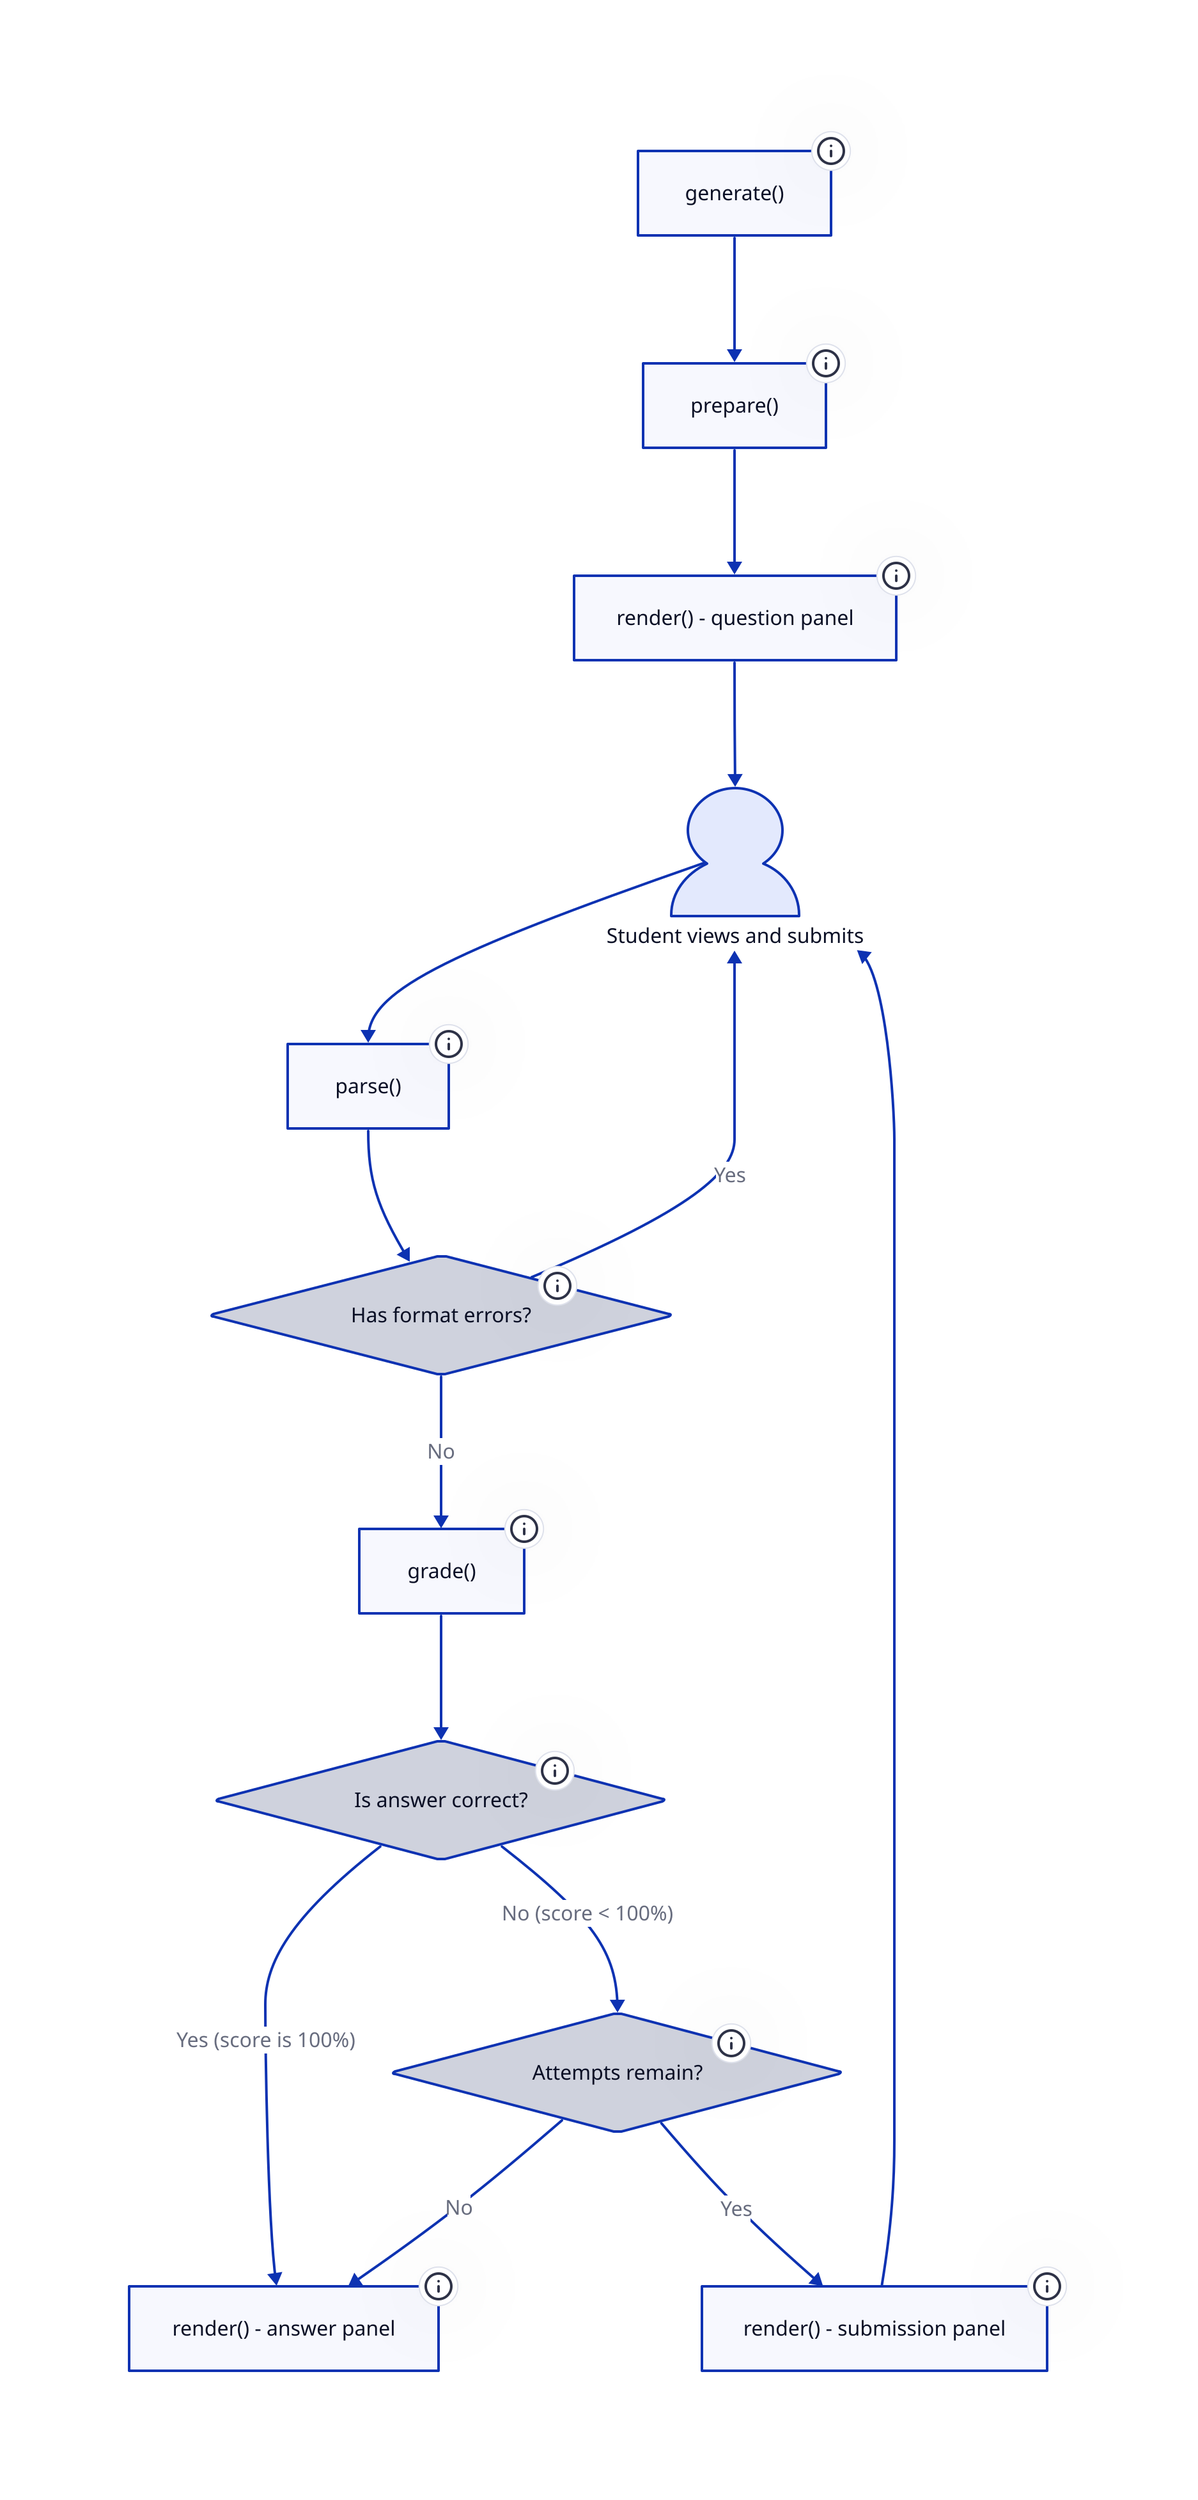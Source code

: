 
# Shapes
generate: "generate()" {
  tooltip: "Generate random parameters and correct answers"
}
prepare: "prepare()" {
  tooltip: "Post-process element data after generate()"
}
render_question: "render() - question panel" {
  tooltip: "Render question.html for initial view"
}
student_interaction: "Student views and submits" {
  shape: person
  width: 100
  height: 100
}
parse: "parse()" {
  tooltip: "Parse submitted answers, check format"
}
check_format: "Has format errors?" {
  shape: diamond
  tooltip: "Check data['format_errors']"
}

grade: "grade()" {
  tooltip: "Grade the submission, set score and feedback"
}
check_correct: "Is answer correct?" {
  shape: diamond
  tooltip: "Check data['score']"
}
render_submission: "render() - submission panel" {
  tooltip: "Render question.html showing submission and feedback"
}
render_answer: "render() - answer panel" {
  tooltip: "Render question.html showing correct answer (if enabled)"
}
check_attempts: "Attempts remain?" {
  shape: diamond
  tooltip: "Check if the student has more attempts available"
}

# Flow
generate -> prepare
prepare -> render_question
render_question -> student_interaction
student_interaction -> parse
parse -> check_format

# If format errors, show question panel again with errors
check_format -> student_interaction: Yes

# If no format errors, proceed to grading
check_format -> grade: No

grade -> check_correct

# If correct, show answer panel
check_correct -> render_answer: "Yes (score is 100%)"

# If incorrect, show submission panel
check_correct -> check_attempts: "No (score < 100%)"

# After rendering submission, check if attempts remain
check_attempts -> render_submission: "Yes"

# If attempts remain, student can try again
render_submission -> student_interaction

# If no attempts remain, show the answer panel
check_attempts -> render_answer: "No"
